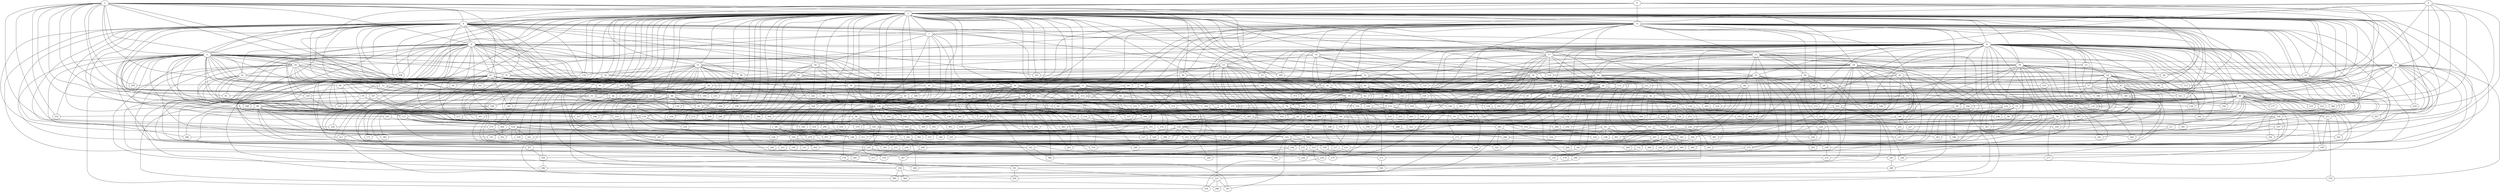 strict graph "barabasi_albert_graph(400,3)" {
0;
1;
2;
3;
4;
5;
6;
7;
8;
9;
10;
11;
12;
13;
14;
15;
16;
17;
18;
19;
20;
21;
22;
23;
24;
25;
26;
27;
28;
29;
30;
31;
32;
33;
34;
35;
36;
37;
38;
39;
40;
41;
42;
43;
44;
45;
46;
47;
48;
49;
50;
51;
52;
53;
54;
55;
56;
57;
58;
59;
60;
61;
62;
63;
64;
65;
66;
67;
68;
69;
70;
71;
72;
73;
74;
75;
76;
77;
78;
79;
80;
81;
82;
83;
84;
85;
86;
87;
88;
89;
90;
91;
92;
93;
94;
95;
96;
97;
98;
99;
100;
101;
102;
103;
104;
105;
106;
107;
108;
109;
110;
111;
112;
113;
114;
115;
116;
117;
118;
119;
120;
121;
122;
123;
124;
125;
126;
127;
128;
129;
130;
131;
132;
133;
134;
135;
136;
137;
138;
139;
140;
141;
142;
143;
144;
145;
146;
147;
148;
149;
150;
151;
152;
153;
154;
155;
156;
157;
158;
159;
160;
161;
162;
163;
164;
165;
166;
167;
168;
169;
170;
171;
172;
173;
174;
175;
176;
177;
178;
179;
180;
181;
182;
183;
184;
185;
186;
187;
188;
189;
190;
191;
192;
193;
194;
195;
196;
197;
198;
199;
200;
201;
202;
203;
204;
205;
206;
207;
208;
209;
210;
211;
212;
213;
214;
215;
216;
217;
218;
219;
220;
221;
222;
223;
224;
225;
226;
227;
228;
229;
230;
231;
232;
233;
234;
235;
236;
237;
238;
239;
240;
241;
242;
243;
244;
245;
246;
247;
248;
249;
250;
251;
252;
253;
254;
255;
256;
257;
258;
259;
260;
261;
262;
263;
264;
265;
266;
267;
268;
269;
270;
271;
272;
273;
274;
275;
276;
277;
278;
279;
280;
281;
282;
283;
284;
285;
286;
287;
288;
289;
290;
291;
292;
293;
294;
295;
296;
297;
298;
299;
300;
301;
302;
303;
304;
305;
306;
307;
308;
309;
310;
311;
312;
313;
314;
315;
316;
317;
318;
319;
320;
321;
322;
323;
324;
325;
326;
327;
328;
329;
330;
331;
332;
333;
334;
335;
336;
337;
338;
339;
340;
341;
342;
343;
344;
345;
346;
347;
348;
349;
350;
351;
352;
353;
354;
355;
356;
357;
358;
359;
360;
361;
362;
363;
364;
365;
366;
367;
368;
369;
370;
371;
372;
373;
374;
375;
376;
377;
378;
379;
380;
381;
382;
383;
384;
385;
386;
387;
388;
389;
390;
391;
392;
393;
394;
395;
396;
397;
398;
399;
0 -- 98  [is_available=True, prob="0.412064882814"];
0 -- 3  [is_available=True, prob="0.968640899168"];
0 -- 4  [is_available=True, prob="1.0"];
0 -- 37  [is_available=True, prob="0.605383474846"];
0 -- 6  [is_available=True, prob="0.95485438293"];
0 -- 11  [is_available=True, prob="0.381548977721"];
0 -- 110  [is_available=True, prob="0.182461680513"];
0 -- 216  [is_available=True, prob="1.0"];
0 -- 254  [is_available=True, prob="0.0866040608973"];
1 -- 64  [is_available=True, prob="0.640957683414"];
1 -- 112  [is_available=True, prob="1.0"];
1 -- 226  [is_available=True, prob="1.0"];
1 -- 3  [is_available=True, prob="0.340847628487"];
1 -- 4  [is_available=True, prob="0.430694761572"];
1 -- 5  [is_available=True, prob="1.0"];
1 -- 6  [is_available=True, prob="1.0"];
1 -- 324  [is_available=True, prob="0.198142550904"];
1 -- 9  [is_available=True, prob="1.0"];
1 -- 202  [is_available=True, prob="1.0"];
1 -- 43  [is_available=True, prob="1.0"];
1 -- 109  [is_available=True, prob="1.0"];
1 -- 16  [is_available=True, prob="0.00891721650845"];
1 -- 49  [is_available=True, prob="0.739148232262"];
1 -- 99  [is_available=True, prob="0.872329281043"];
1 -- 121  [is_available=True, prob="0.262549836545"];
1 -- 150  [is_available=True, prob="1.0"];
1 -- 23  [is_available=True, prob="0.0564062854223"];
1 -- 184  [is_available=True, prob="0.638471891503"];
1 -- 55  [is_available=True, prob="0.622861722226"];
1 -- 62  [is_available=True, prob="0.00648901854784"];
2 -- 32  [is_available=True, prob="0.842075954164"];
2 -- 3  [is_available=True, prob="1.0"];
2 -- 102  [is_available=True, prob="0.693756336437"];
2 -- 103  [is_available=True, prob="0.322674104063"];
2 -- 11  [is_available=True, prob="0.0399666562894"];
2 -- 113  [is_available=True, prob="0.503909023698"];
2 -- 25  [is_available=True, prob="0.944495486397"];
2 -- 123  [is_available=True, prob="0.468324765425"];
2 -- 135  [is_available=True, prob="1.0"];
3 -- 4  [is_available=True, prob="0.878052283505"];
3 -- 5  [is_available=True, prob="1.0"];
3 -- 6  [is_available=True, prob="1.0"];
3 -- 7  [is_available=True, prob="1.0"];
3 -- 8  [is_available=True, prob="0.811362344692"];
3 -- 137  [is_available=True, prob="1.0"];
3 -- 10  [is_available=True, prob="0.163439703257"];
3 -- 11  [is_available=True, prob="1.0"];
3 -- 12  [is_available=True, prob="0.198908267801"];
3 -- 14  [is_available=True, prob="0.563447388175"];
3 -- 17  [is_available=True, prob="0.335009146017"];
3 -- 18  [is_available=True, prob="0.591304839639"];
3 -- 19  [is_available=True, prob="0.22751151696"];
3 -- 20  [is_available=True, prob="0.229728077652"];
3 -- 21  [is_available=True, prob="0.658109512703"];
3 -- 22  [is_available=True, prob="0.794752079626"];
3 -- 327  [is_available=True, prob="0.392278600514"];
3 -- 388  [is_available=True, prob="0.00150867883984"];
3 -- 283  [is_available=True, prob="0.698043428253"];
3 -- 285  [is_available=True, prob="0.319089926919"];
3 -- 286  [is_available=True, prob="0.667512325336"];
3 -- 159  [is_available=True, prob="0.153326879872"];
3 -- 32  [is_available=True, prob="0.342674631782"];
3 -- 368  [is_available=True, prob="1.0"];
3 -- 34  [is_available=True, prob="0.670392826207"];
3 -- 134  [is_available=True, prob="0.278772275962"];
3 -- 241  [is_available=True, prob="0.725060423063"];
3 -- 40  [is_available=True, prob="0.699064211965"];
3 -- 42  [is_available=True, prob="1.0"];
3 -- 199  [is_available=True, prob="0.366732260891"];
3 -- 172  [is_available=True, prob="1.0"];
3 -- 46  [is_available=True, prob="0.652088556666"];
3 -- 177  [is_available=True, prob="0.855710205691"];
3 -- 50  [is_available=True, prob="0.302759845152"];
3 -- 307  [is_available=True, prob="0.582599378519"];
3 -- 182  [is_available=True, prob="0.705637864927"];
3 -- 59  [is_available=True, prob="0.327797398396"];
3 -- 61  [is_available=True, prob="0.459915344878"];
3 -- 63  [is_available=True, prob="0.711308702132"];
3 -- 193  [is_available=True, prob="0.600861877571"];
3 -- 66  [is_available=True, prob="0.438602415437"];
3 -- 71  [is_available=True, prob="0.756453557131"];
3 -- 140  [is_available=True, prob="1.0"];
3 -- 330  [is_available=True, prob="0.843189891261"];
3 -- 331  [is_available=True, prob="0.692431732332"];
3 -- 76  [is_available=True, prob="1.0"];
3 -- 206  [is_available=True, prob="0.840192761127"];
3 -- 79  [is_available=True, prob="0.83954823763"];
3 -- 80  [is_available=True, prob="0.0672444035109"];
3 -- 337  [is_available=True, prob="1.0"];
3 -- 355  [is_available=True, prob="0.605728159335"];
3 -- 264  [is_available=True, prob="0.701205519184"];
3 -- 85  [is_available=True, prob="0.265641977803"];
3 -- 214  [is_available=True, prob="0.192529799762"];
3 -- 215  [is_available=True, prob="0.911474933722"];
3 -- 278  [is_available=True, prob="0.744167521125"];
3 -- 90  [is_available=True, prob="0.999648542109"];
3 -- 221  [is_available=True, prob="1.0"];
3 -- 350  [is_available=True, prob="0.593396515943"];
3 -- 97  [is_available=True, prob="0.246443466085"];
3 -- 98  [is_available=True, prob="0.251983373036"];
3 -- 315  [is_available=True, prob="0.984404785215"];
3 -- 356  [is_available=True, prob="0.33742424938"];
3 -- 229  [is_available=True, prob="1.0"];
3 -- 340  [is_available=True, prob="0.867223566946"];
3 -- 105  [is_available=True, prob="1.0"];
3 -- 107  [is_available=True, prob="0.879209310127"];
3 -- 208  [is_available=True, prob="0.876054507745"];
3 -- 366  [is_available=True, prob="1.0"];
3 -- 189  [is_available=True, prob="0.190846492141"];
3 -- 336  [is_available=True, prob="0.694249926876"];
3 -- 168  [is_available=True, prob="1.0"];
3 -- 114  [is_available=True, prob="0.712122817223"];
3 -- 115  [is_available=True, prob="1.0"];
3 -- 118  [is_available=True, prob="0.156928408618"];
3 -- 119  [is_available=True, prob="0.248002339011"];
3 -- 249  [is_available=True, prob="0.914714862405"];
3 -- 126  [is_available=True, prob="0.0875370344817"];
4 -- 5  [is_available=True, prob="0.102130521151"];
4 -- 262  [is_available=True, prob="1.0"];
4 -- 7  [is_available=True, prob="0.386025665416"];
4 -- 8  [is_available=True, prob="1.0"];
4 -- 9  [is_available=True, prob="0.97653044277"];
4 -- 10  [is_available=True, prob="0.707519881949"];
4 -- 15  [is_available=True, prob="0.0517729747148"];
4 -- 272  [is_available=True, prob="0.906909136658"];
4 -- 280  [is_available=True, prob="1.0"];
4 -- 276  [is_available=True, prob="0.162680562598"];
4 -- 279  [is_available=True, prob="0.387965280821"];
4 -- 152  [is_available=True, prob="0.4640327945"];
4 -- 153  [is_available=True, prob="0.673781321593"];
4 -- 283  [is_available=True, prob="1.0"];
4 -- 30  [is_available=True, prob="1.0"];
4 -- 31  [is_available=True, prob="0.811008241323"];
4 -- 161  [is_available=True, prob="0.74737856238"];
4 -- 38  [is_available=True, prob="1.0"];
4 -- 298  [is_available=True, prob="0.663994253433"];
4 -- 45  [is_available=True, prob="0.124802853283"];
4 -- 176  [is_available=True, prob="0.605036211429"];
4 -- 392  [is_available=True, prob="0.229071125083"];
4 -- 319  [is_available=True, prob="1.0"];
4 -- 65  [is_available=True, prob="1.0"];
4 -- 199  [is_available=True, prob="0.61958566748"];
4 -- 201  [is_available=True, prob="0.593911794818"];
4 -- 79  [is_available=True, prob="0.617438007778"];
4 -- 81  [is_available=True, prob="0.866700716564"];
4 -- 90  [is_available=True, prob="1.0"];
4 -- 355  [is_available=True, prob="0.175319123168"];
4 -- 238  [is_available=True, prob="1.0"];
4 -- 118  [is_available=True, prob="0.935032245234"];
4 -- 383  [is_available=True, prob="0.330492120876"];
5 -- 390  [is_available=True, prob="0.932255315155"];
5 -- 129  [is_available=True, prob="0.104471173697"];
5 -- 371  [is_available=True, prob="0.552164243491"];
5 -- 12  [is_available=True, prob="1.0"];
5 -- 269  [is_available=True, prob="0.0456491134435"];
5 -- 16  [is_available=True, prob="0.494811444115"];
5 -- 18  [is_available=True, prob="1.0"];
5 -- 19  [is_available=True, prob="0.0953466866414"];
5 -- 28  [is_available=True, prob="0.881308982137"];
5 -- 31  [is_available=True, prob="0.560372870491"];
5 -- 33  [is_available=True, prob="0.446884066631"];
5 -- 36  [is_available=True, prob="0.701052877379"];
5 -- 39  [is_available=True, prob="0.38712612627"];
5 -- 41  [is_available=True, prob="0.726764850422"];
5 -- 174  [is_available=True, prob="0.636231308657"];
5 -- 304  [is_available=True, prob="0.612565223338"];
5 -- 179  [is_available=True, prob="0.744590045821"];
5 -- 52  [is_available=True, prob="0.00707166345151"];
5 -- 310  [is_available=True, prob="0.941062545137"];
5 -- 187  [is_available=True, prob="0.46690566188"];
5 -- 322  [is_available=True, prob="0.829446015906"];
5 -- 324  [is_available=True, prob="0.0337554915502"];
5 -- 396  [is_available=True, prob="0.290589314727"];
5 -- 80  [is_available=True, prob="0.017273554384"];
5 -- 83  [is_available=True, prob="1.0"];
5 -- 88  [is_available=True, prob="0.260999151134"];
5 -- 292  [is_available=True, prob="0.520442150699"];
5 -- 92  [is_available=True, prob="0.641858519426"];
5 -- 351  [is_available=True, prob="0.596469358569"];
5 -- 97  [is_available=True, prob="0.525181677351"];
5 -- 109  [is_available=True, prob="0.2119214507"];
5 -- 275  [is_available=True, prob="0.903333293547"];
6 -- 262  [is_available=True, prob="1.0"];
6 -- 7  [is_available=True, prob="1.0"];
6 -- 8  [is_available=True, prob="0.323699059882"];
6 -- 137  [is_available=True, prob="0.594833294731"];
6 -- 128  [is_available=True, prob="1.0"];
6 -- 13  [is_available=True, prob="1.0"];
6 -- 14  [is_available=True, prob="1.0"];
6 -- 143  [is_available=True, prob="1.0"];
6 -- 17  [is_available=True, prob="1.0"];
6 -- 147  [is_available=True, prob="0.745753893907"];
6 -- 21  [is_available=True, prob="0.89577904933"];
6 -- 24  [is_available=True, prob="0.280165624051"];
6 -- 26  [is_available=True, prob="0.631723195368"];
6 -- 161  [is_available=True, prob="1.0"];
6 -- 37  [is_available=True, prob="0.545793360403"];
6 -- 39  [is_available=True, prob="0.746055062703"];
6 -- 169  [is_available=True, prob="0.999576129202"];
6 -- 43  [is_available=True, prob="0.559204503568"];
6 -- 44  [is_available=True, prob="0.0995745886978"];
6 -- 46  [is_available=True, prob="0.716534371357"];
6 -- 49  [is_available=True, prob="1.0"];
6 -- 181  [is_available=True, prob="0.330771924481"];
6 -- 309  [is_available=True, prob="0.641911303472"];
6 -- 66  [is_available=True, prob="0.392311341047"];
6 -- 69  [is_available=True, prob="0.131989005529"];
6 -- 75  [is_available=True, prob="1.0"];
6 -- 339  [is_available=True, prob="0.936997594563"];
6 -- 142  [is_available=True, prob="0.906495359442"];
6 -- 152  [is_available=True, prob="1.0"];
6 -- 222  [is_available=True, prob="0.245278702803"];
6 -- 106  [is_available=True, prob="1.0"];
6 -- 363  [is_available=True, prob="1.0"];
6 -- 174  [is_available=True, prob="1.0"];
6 -- 244  [is_available=True, prob="1.0"];
6 -- 254  [is_available=True, prob="1.0"];
6 -- 255  [is_available=True, prob="0.89654195515"];
7 -- 293  [is_available=True, prob="0.646796341335"];
7 -- 9  [is_available=True, prob="0.0135067163042"];
7 -- 10  [is_available=True, prob="0.979827168942"];
7 -- 343  [is_available=True, prob="0.529955667379"];
7 -- 86  [is_available=True, prob="0.65899802436"];
7 -- 311  [is_available=True, prob="1.0"];
7 -- 59  [is_available=True, prob="1.0"];
7 -- 28  [is_available=True, prob="1.0"];
8 -- 257  [is_available=True, prob="1.0"];
8 -- 386  [is_available=True, prob="0.368934399918"];
8 -- 12  [is_available=True, prob="0.548285914352"];
8 -- 13  [is_available=True, prob="0.218733710407"];
8 -- 14  [is_available=True, prob="0.506075777924"];
8 -- 15  [is_available=True, prob="0.701002365105"];
8 -- 16  [is_available=True, prob="1.0"];
8 -- 17  [is_available=True, prob="0.130502700635"];
8 -- 277  [is_available=True, prob="0.323906274843"];
8 -- 149  [is_available=True, prob="0.481971504894"];
8 -- 23  [is_available=True, prob="1.0"];
8 -- 132  [is_available=True, prob="1.0"];
8 -- 29  [is_available=True, prob="0.928453161404"];
8 -- 158  [is_available=True, prob="0.468808445576"];
8 -- 160  [is_available=True, prob="0.679252744556"];
8 -- 304  [is_available=True, prob="0.429563922183"];
8 -- 34  [is_available=True, prob="0.686174165257"];
8 -- 244  [is_available=True, prob="0.609217512537"];
8 -- 372  [is_available=True, prob="0.144555949606"];
8 -- 171  [is_available=True, prob="0.00080133947892"];
8 -- 44  [is_available=True, prob="0.336934182809"];
8 -- 178  [is_available=True, prob="0.160808837919"];
8 -- 157  [is_available=True, prob="0.615936633606"];
8 -- 48  [is_available=True, prob="0.934569705124"];
8 -- 50  [is_available=True, prob="0.393865023515"];
8 -- 53  [is_available=True, prob="1.0"];
8 -- 54  [is_available=True, prob="0.589777648863"];
8 -- 57  [is_available=True, prob="0.102510081549"];
8 -- 189  [is_available=True, prob="0.294739538599"];
8 -- 64  [is_available=True, prob="0.798800559011"];
8 -- 193  [is_available=True, prob="0.788219041748"];
8 -- 194  [is_available=True, prob="1.0"];
8 -- 71  [is_available=True, prob="0.892326542748"];
8 -- 162  [is_available=True, prob="0.723793077897"];
8 -- 338  [is_available=True, prob="0.77054040083"];
8 -- 87  [is_available=True, prob="1.0"];
8 -- 217  [is_available=True, prob="0.0940148051082"];
8 -- 349  [is_available=True, prob="0.352544907396"];
8 -- 95  [is_available=True, prob="1.0"];
8 -- 100  [is_available=True, prob="0.345216873344"];
8 -- 106  [is_available=True, prob="0.961480587389"];
8 -- 387  [is_available=True, prob="1.0"];
8 -- 368  [is_available=True, prob="0.904761395915"];
8 -- 243  [is_available=True, prob="0.701609097652"];
8 -- 116  [is_available=True, prob="0.624001993585"];
8 -- 377  [is_available=True, prob="0.64344539565"];
8 -- 123  [is_available=True, prob="1.0"];
8 -- 127  [is_available=True, prob="0.146428309541"];
9 -- 130  [is_available=True, prob="0.501769977091"];
9 -- 215  [is_available=True, prob="0.360291553442"];
9 -- 13  [is_available=True, prob="0.63417941076"];
9 -- 26  [is_available=True, prob="0.709535204036"];
9 -- 155  [is_available=True, prob="0.968115299513"];
9 -- 156  [is_available=True, prob="0.626614257057"];
9 -- 165  [is_available=True, prob="1.0"];
9 -- 295  [is_available=True, prob="0.88365697153"];
9 -- 40  [is_available=True, prob="1.0"];
9 -- 41  [is_available=True, prob="0.271401898565"];
9 -- 43  [is_available=True, prob="0.0824571991883"];
9 -- 301  [is_available=True, prob="1.0"];
9 -- 51  [is_available=True, prob="1.0"];
9 -- 54  [is_available=True, prob="0.369291334713"];
9 -- 55  [is_available=True, prob="1.0"];
9 -- 58  [is_available=True, prob="1.0"];
9 -- 60  [is_available=True, prob="1.0"];
9 -- 192  [is_available=True, prob="1.0"];
9 -- 72  [is_available=True, prob="0.631441712597"];
9 -- 129  [is_available=True, prob="0.100193330181"];
9 -- 330  [is_available=True, prob="0.620847334938"];
9 -- 206  [is_available=True, prob="0.379622604625"];
9 -- 81  [is_available=True, prob="1.0"];
9 -- 85  [is_available=True, prob="1.0"];
9 -- 87  [is_available=True, prob="1.0"];
9 -- 93  [is_available=True, prob="0.280394861011"];
9 -- 364  [is_available=True, prob="0.648729196969"];
9 -- 296  [is_available=True, prob="0.527241893954"];
9 -- 126  [is_available=True, prob="0.435155041059"];
10 -- 164  [is_available=True, prob="0.100230933001"];
10 -- 232  [is_available=True, prob="0.384309407298"];
10 -- 202  [is_available=True, prob="0.943052781837"];
10 -- 173  [is_available=True, prob="0.437240656508"];
10 -- 146  [is_available=True, prob="1.0"];
10 -- 27  [is_available=True, prob="0.712523493103"];
10 -- 285  [is_available=True, prob="0.419334668625"];
11 -- 339  [is_available=True, prob="0.266551794453"];
11 -- 147  [is_available=True, prob="1.0"];
11 -- 358  [is_available=True, prob="1.0"];
11 -- 102  [is_available=True, prob="1.0"];
11 -- 40  [is_available=True, prob="0.730547346699"];
11 -- 323  [is_available=True, prob="1.0"];
11 -- 47  [is_available=True, prob="1.0"];
11 -- 296  [is_available=True, prob="1.0"];
11 -- 19  [is_available=True, prob="0.0605712168803"];
11 -- 148  [is_available=True, prob="0.848406830467"];
11 -- 21  [is_available=True, prob="0.0355308746673"];
11 -- 118  [is_available=True, prob="0.162193471413"];
11 -- 58  [is_available=True, prob="0.488003769244"];
11 -- 27  [is_available=True, prob="0.213320506665"];
11 -- 252  [is_available=True, prob="1.0"];
11 -- 378  [is_available=True, prob="1.0"];
11 -- 190  [is_available=True, prob="0.644102820587"];
11 -- 181  [is_available=True, prob="0.332763507683"];
12 -- 166  [is_available=True, prob="0.445951286121"];
12 -- 24  [is_available=True, prob="1.0"];
12 -- 220  [is_available=True, prob="0.840183597901"];
13 -- 32  [is_available=True, prob="0.662972271339"];
13 -- 68  [is_available=True, prob="0.732631080744"];
13 -- 134  [is_available=True, prob="0.242148970897"];
13 -- 78  [is_available=True, prob="1.0"];
13 -- 207  [is_available=True, prob="0.095338980628"];
13 -- 18  [is_available=True, prob="1.0"];
13 -- 115  [is_available=True, prob="0.886357211297"];
13 -- 222  [is_available=True, prob="0.982469809667"];
13 -- 151  [is_available=True, prob="0.525544114532"];
13 -- 280  [is_available=True, prob="0.917300893433"];
13 -- 25  [is_available=True, prob="0.555441836998"];
13 -- 26  [is_available=True, prob="0.272867704902"];
13 -- 239  [is_available=True, prob="1.0"];
13 -- 30  [is_available=True, prob="0.972360191742"];
14 -- 132  [is_available=True, prob="0.926492489858"];
14 -- 15  [is_available=True, prob="0.198120371362"];
14 -- 116  [is_available=True, prob="1.0"];
14 -- 53  [is_available=True, prob="0.875901642339"];
14 -- 343  [is_available=True, prob="0.555342550177"];
14 -- 376  [is_available=True, prob="0.716656790519"];
14 -- 271  [is_available=True, prob="0.834709874168"];
14 -- 125  [is_available=True, prob="0.805617245116"];
15 -- 160  [is_available=True, prob="1.0"];
15 -- 258  [is_available=True, prob="0.715689082034"];
15 -- 355  [is_available=True, prob="0.470117344297"];
15 -- 69  [is_available=True, prob="0.369690695822"];
15 -- 279  [is_available=True, prob="0.191159452606"];
15 -- 392  [is_available=True, prob="0.599080146442"];
15 -- 242  [is_available=True, prob="1.0"];
15 -- 117  [is_available=True, prob="1.0"];
15 -- 23  [is_available=True, prob="1.0"];
15 -- 89  [is_available=True, prob="0.43671735397"];
15 -- 27  [is_available=True, prob="0.30397393847"];
15 -- 189  [is_available=True, prob="0.954314714178"];
15 -- 185  [is_available=True, prob="0.0661551105126"];
16 -- 68  [is_available=True, prob="0.0309918978941"];
16 -- 70  [is_available=True, prob="0.0811433348843"];
16 -- 41  [is_available=True, prob="1.0"];
16 -- 141  [is_available=True, prob="0.717547110988"];
16 -- 206  [is_available=True, prob="1.0"];
16 -- 240  [is_available=True, prob="0.235679651036"];
16 -- 50  [is_available=True, prob="0.951687623466"];
16 -- 51  [is_available=True, prob="0.403797553199"];
16 -- 52  [is_available=True, prob="0.934659979469"];
16 -- 86  [is_available=True, prob="0.91111548864"];
16 -- 56  [is_available=True, prob="0.455186093944"];
16 -- 314  [is_available=True, prob="1.0"];
17 -- 34  [is_available=True, prob="0.278897517985"];
17 -- 229  [is_available=True, prob="0.783701145597"];
17 -- 171  [is_available=True, prob="0.36943219386"];
17 -- 386  [is_available=True, prob="0.641341734809"];
17 -- 366  [is_available=True, prob="0.922704909056"];
17 -- 114  [is_available=True, prob="1.0"];
17 -- 20  [is_available=True, prob="1.0"];
17 -- 22  [is_available=True, prob="0.762481573504"];
17 -- 121  [is_available=True, prob="0.842113342901"];
17 -- 88  [is_available=True, prob="1.0"];
17 -- 25  [is_available=True, prob="0.877675201529"];
17 -- 281  [is_available=True, prob="0.347901732679"];
18 -- 133  [is_available=True, prob="0.930900202252"];
18 -- 377  [is_available=True, prob="1.0"];
18 -- 45  [is_available=True, prob="0.124835212843"];
18 -- 145  [is_available=True, prob="0.919068325799"];
18 -- 20  [is_available=True, prob="0.527679738393"];
18 -- 22  [is_available=True, prob="0.694469959995"];
18 -- 183  [is_available=True, prob="0.947561628218"];
18 -- 24  [is_available=True, prob="0.654751227077"];
18 -- 212  [is_available=True, prob="0.0858672786331"];
18 -- 303  [is_available=True, prob="0.0788944722714"];
18 -- 312  [is_available=True, prob="0.221359478801"];
18 -- 381  [is_available=True, prob="1.0"];
18 -- 30  [is_available=True, prob="0.770619284435"];
18 -- 31  [is_available=True, prob="1.0"];
19 -- 92  [is_available=True, prob="0.29635929968"];
19 -- 330  [is_available=True, prob="1.0"];
19 -- 397  [is_available=True, prob="0.655985082797"];
19 -- 379  [is_available=True, prob="0.741744968549"];
19 -- 124  [is_available=True, prob="1.0"];
19 -- 383  [is_available=True, prob="0.551442900456"];
20 -- 33  [is_available=True, prob="0.503258692657"];
20 -- 36  [is_available=True, prob="1.0"];
20 -- 101  [is_available=True, prob="1.0"];
20 -- 358  [is_available=True, prob="0.255289037012"];
20 -- 91  [is_available=True, prob="0.275834542977"];
20 -- 173  [is_available=True, prob="0.0723551318831"];
20 -- 157  [is_available=True, prob="0.357782122376"];
20 -- 345  [is_available=True, prob="1.0"];
20 -- 342  [is_available=True, prob="0.246721276235"];
20 -- 182  [is_available=True, prob="0.164454086224"];
20 -- 119  [is_available=True, prob="1.0"];
20 -- 153  [is_available=True, prob="0.0216290891996"];
20 -- 154  [is_available=True, prob="0.53453833253"];
20 -- 59  [is_available=True, prob="0.147001846985"];
20 -- 29  [is_available=True, prob="1.0"];
20 -- 190  [is_available=True, prob="1.0"];
21 -- 169  [is_available=True, prob="1.0"];
21 -- 353  [is_available=True, prob="0.200488193814"];
22 -- 64  [is_available=True, prob="0.0216659842931"];
22 -- 74  [is_available=True, prob="0.433712392981"];
22 -- 51  [is_available=True, prob="1.0"];
22 -- 149  [is_available=True, prob="1.0"];
22 -- 278  [is_available=True, prob="1.0"];
22 -- 122  [is_available=True, prob="1.0"];
22 -- 125  [is_available=True, prob="0.432150929621"];
23 -- 35  [is_available=True, prob="0.805114478685"];
23 -- 108  [is_available=True, prob="0.959845747128"];
23 -- 76  [is_available=True, prob="0.315575581301"];
23 -- 62  [is_available=True, prob="0.0773491226886"];
24 -- 175  [is_available=True, prob="0.889071790778"];
24 -- 99  [is_available=True, prob="1.0"];
24 -- 196  [is_available=True, prob="0.826415309387"];
24 -- 39  [is_available=True, prob="1.0"];
24 -- 42  [is_available=True, prob="0.0110412878918"];
24 -- 391  [is_available=True, prob="1.0"];
24 -- 173  [is_available=True, prob="0.98396858134"];
24 -- 142  [is_available=True, prob="0.681686807967"];
24 -- 47  [is_available=True, prob="0.55385110724"];
24 -- 131  [is_available=True, prob="0.590908085229"];
24 -- 340  [is_available=True, prob="0.158423345995"];
24 -- 181  [is_available=True, prob="0.305771739595"];
24 -- 151  [is_available=True, prob="1.0"];
24 -- 57  [is_available=True, prob="0.0042178289297"];
24 -- 91  [is_available=True, prob="0.168005835447"];
24 -- 138  [is_available=True, prob="0.311711035921"];
25 -- 224  [is_available=True, prob="0.799569336099"];
25 -- 256  [is_available=True, prob="1.0"];
25 -- 228  [is_available=True, prob="1.0"];
25 -- 293  [is_available=True, prob="0.938737137932"];
25 -- 38  [is_available=True, prob="0.410708860879"];
25 -- 393  [is_available=True, prob="1.0"];
25 -- 75  [is_available=True, prob="0.351291903368"];
25 -- 48  [is_available=True, prob="0.667256594781"];
25 -- 274  [is_available=True, prob="0.096261963045"];
25 -- 52  [is_available=True, prob="0.774979399476"];
25 -- 180  [is_available=True, prob="0.639069629075"];
25 -- 250  [is_available=True, prob="1.0"];
25 -- 28  [is_available=True, prob="0.148104731084"];
26 -- 33  [is_available=True, prob="0.259631851839"];
26 -- 326  [is_available=True, prob="0.499612767597"];
26 -- 174  [is_available=True, prob="0.355282778846"];
26 -- 29  [is_available=True, prob="0.993387089739"];
26 -- 212  [is_available=True, prob="0.295273142641"];
26 -- 245  [is_available=True, prob="1.0"];
26 -- 124  [is_available=True, prob="0.539040726441"];
26 -- 93  [is_available=True, prob="0.53599143718"];
27 -- 38  [is_available=True, prob="0.0991833289529"];
27 -- 70  [is_available=True, prob="0.815848219699"];
27 -- 75  [is_available=True, prob="1.0"];
27 -- 396  [is_available=True, prob="0.107638837712"];
27 -- 179  [is_available=True, prob="0.556417293797"];
27 -- 85  [is_available=True, prob="1.0"];
27 -- 344  [is_available=True, prob="0.68444389734"];
27 -- 186  [is_available=True, prob="0.217109289993"];
27 -- 373  [is_available=True, prob="1.0"];
28 -- 35  [is_available=True, prob="0.914087326428"];
28 -- 208  [is_available=True, prob="1.0"];
28 -- 145  [is_available=True, prob="0.563667103451"];
28 -- 291  [is_available=True, prob="0.0312834238448"];
28 -- 310  [is_available=True, prob="0.142327639223"];
28 -- 60  [is_available=True, prob="0.698449706774"];
29 -- 300  [is_available=True, prob="1.0"];
29 -- 271  [is_available=True, prob="1.0"];
30 -- 37  [is_available=True, prob="0.51039838307"];
30 -- 230  [is_available=True, prob="1.0"];
30 -- 125  [is_available=True, prob="0.294388839162"];
30 -- 109  [is_available=True, prob="0.821529552745"];
30 -- 216  [is_available=True, prob="0.715583525617"];
30 -- 365  [is_available=True, prob="0.135084061739"];
30 -- 56  [is_available=True, prob="1.0"];
30 -- 122  [is_available=True, prob="1.0"];
30 -- 93  [is_available=True, prob="1.0"];
30 -- 158  [is_available=True, prob="0.566755933519"];
31 -- 193  [is_available=True, prob="0.964965557304"];
31 -- 134  [is_available=True, prob="0.557118169886"];
31 -- 225  [is_available=True, prob="1.0"];
31 -- 211  [is_available=True, prob="1.0"];
31 -- 90  [is_available=True, prob="0.569618924618"];
32 -- 384  [is_available=True, prob="0.618715515154"];
32 -- 36  [is_available=True, prob="0.757942684502"];
32 -- 305  [is_available=True, prob="0.134987572193"];
32 -- 235  [is_available=True, prob="0.200144358464"];
32 -- 108  [is_available=True, prob="1.0"];
32 -- 45  [is_available=True, prob="1.0"];
32 -- 49  [is_available=True, prob="0.858503549298"];
32 -- 306  [is_available=True, prob="0.951729925125"];
32 -- 195  [is_available=True, prob="0.689909066499"];
32 -- 391  [is_available=True, prob="0.66962440759"];
32 -- 345  [is_available=True, prob="0.99393820488"];
32 -- 56  [is_available=True, prob="0.996647013296"];
32 -- 267  [is_available=True, prob="0.890060928481"];
32 -- 399  [is_available=True, prob="0.519952116055"];
32 -- 370  [is_available=True, prob="0.887417284268"];
32 -- 63  [is_available=True, prob="0.881093910897"];
33 -- 35  [is_available=True, prob="0.856675750447"];
34 -- 131  [is_available=True, prob="1.0"];
34 -- 150  [is_available=True, prob="0.0873243276223"];
34 -- 283  [is_available=True, prob="0.766814311522"];
34 -- 295  [is_available=True, prob="1.0"];
34 -- 297  [is_available=True, prob="0.46523700967"];
34 -- 42  [is_available=True, prob="0.257405489863"];
34 -- 46  [is_available=True, prob="0.560220386332"];
34 -- 192  [is_available=True, prob="0.00292982913656"];
34 -- 72  [is_available=True, prob="1.0"];
34 -- 77  [is_available=True, prob="1.0"];
34 -- 79  [is_available=True, prob="0.231109276461"];
34 -- 216  [is_available=True, prob="0.0561194031195"];
34 -- 94  [is_available=True, prob="0.0822777106671"];
34 -- 223  [is_available=True, prob="0.904391241705"];
34 -- 96  [is_available=True, prob="0.848757776746"];
34 -- 362  [is_available=True, prob="0.36028279356"];
34 -- 235  [is_available=True, prob="1.0"];
34 -- 114  [is_available=True, prob="0.446372071876"];
34 -- 247  [is_available=True, prob="0.937009026583"];
34 -- 252  [is_available=True, prob="1.0"];
35 -- 170  [is_available=True, prob="1.0"];
35 -- 115  [is_available=True, prob="0.947720392627"];
35 -- 234  [is_available=True, prob="0.885644887962"];
36 -- 105  [is_available=True, prob="0.281072532406"];
36 -- 80  [is_available=True, prob="0.394904451023"];
36 -- 178  [is_available=True, prob="0.993645814608"];
36 -- 53  [is_available=True, prob="0.0404154417134"];
36 -- 87  [is_available=True, prob="0.687122796156"];
36 -- 281  [is_available=True, prob="1.0"];
36 -- 255  [is_available=True, prob="1.0"];
36 -- 165  [is_available=True, prob="0.938142534128"];
37 -- 357  [is_available=True, prob="0.935232401156"];
37 -- 81  [is_available=True, prob="1.0"];
37 -- 54  [is_available=True, prob="0.575246601993"];
37 -- 61  [is_available=True, prob="0.554268980951"];
38 -- 258  [is_available=True, prob="0.686482401996"];
38 -- 73  [is_available=True, prob="1.0"];
38 -- 138  [is_available=True, prob="0.333521497254"];
38 -- 332  [is_available=True, prob="0.0330366676317"];
38 -- 82  [is_available=True, prob="0.528213647002"];
38 -- 84  [is_available=True, prob="0.893357655472"];
38 -- 278  [is_available=True, prob="0.3621262815"];
39 -- 98  [is_available=True, prob="1.0"];
39 -- 228  [is_available=True, prob="1.0"];
39 -- 135  [is_available=True, prob="0.464880916027"];
39 -- 373  [is_available=True, prob="1.0"];
40 -- 204  [is_available=True, prob="0.160997498186"];
41 -- 48  [is_available=True, prob="0.824107470522"];
41 -- 163  [is_available=True, prob="1.0"];
41 -- 323  [is_available=True, prob="0.826027971527"];
41 -- 67  [is_available=True, prob="0.674953812662"];
41 -- 188  [is_available=True, prob="0.235324210171"];
41 -- 197  [is_available=True, prob="0.397432153779"];
42 -- 96  [is_available=True, prob="1.0"];
42 -- 136  [is_available=True, prob="1.0"];
42 -- 66  [is_available=True, prob="0.374590768207"];
42 -- 367  [is_available=True, prob="0.243072038909"];
42 -- 218  [is_available=True, prob="0.0405477214409"];
42 -- 346  [is_available=True, prob="0.166988210186"];
42 -- 62  [is_available=True, prob="0.338398123585"];
43 -- 256  [is_available=True, prob="0.991692257617"];
43 -- 140  [is_available=True, prob="0.989065004926"];
43 -- 159  [is_available=True, prob="0.870405427273"];
43 -- 288  [is_available=True, prob="0.357685451011"];
43 -- 161  [is_available=True, prob="0.0700403962289"];
43 -- 390  [is_available=True, prob="0.0760102171489"];
43 -- 44  [is_available=True, prob="1.0"];
43 -- 47  [is_available=True, prob="1.0"];
43 -- 179  [is_available=True, prob="0.417987219047"];
43 -- 312  [is_available=True, prob="1.0"];
43 -- 187  [is_available=True, prob="1.0"];
43 -- 319  [is_available=True, prob="0.423690763616"];
43 -- 69  [is_available=True, prob="0.0173290965169"];
43 -- 70  [is_available=True, prob="0.37888303249"];
43 -- 71  [is_available=True, prob="0.274781336649"];
43 -- 95  [is_available=True, prob="0.85553743459"];
43 -- 99  [is_available=True, prob="0.40579508915"];
43 -- 233  [is_available=True, prob="0.305115759923"];
43 -- 108  [is_available=True, prob="0.609924988523"];
43 -- 369  [is_available=True, prob="0.884626178278"];
44 -- 360  [is_available=True, prob="1.0"];
45 -- 164  [is_available=True, prob="0.868330252057"];
45 -- 68  [is_available=True, prob="1.0"];
45 -- 198  [is_available=True, prob="0.759770688767"];
45 -- 82  [is_available=True, prob="1.0"];
45 -- 143  [is_available=True, prob="0.82938043299"];
45 -- 121  [is_available=True, prob="0.988828922769"];
46 -- 57  [is_available=True, prob="0.17067307978"];
47 -- 356  [is_available=True, prob="0.544012466519"];
47 -- 232  [is_available=True, prob="0.613710981069"];
47 -- 120  [is_available=True, prob="0.374596109288"];
47 -- 188  [is_available=True, prob="0.226574920102"];
47 -- 191  [is_available=True, prob="1.0"];
48 -- 290  [is_available=True, prob="1.0"];
48 -- 100  [is_available=True, prob="0.417928805281"];
48 -- 73  [is_available=True, prob="0.81973012541"];
48 -- 354  [is_available=True, prob="0.183227106228"];
48 -- 55  [is_available=True, prob="0.0626329476252"];
48 -- 154  [is_available=True, prob="0.583549943822"];
49 -- 387  [is_available=True, prob="0.0837743513713"];
49 -- 328  [is_available=True, prob="0.828693186718"];
49 -- 371  [is_available=True, prob="1.0"];
49 -- 112  [is_available=True, prob="0.55708851968"];
49 -- 83  [is_available=True, prob="0.0601413086528"];
49 -- 58  [is_available=True, prob="0.606238588533"];
49 -- 92  [is_available=True, prob="0.710958955206"];
49 -- 287  [is_available=True, prob="1.0"];
50 -- 224  [is_available=True, prob="1.0"];
50 -- 333  [is_available=True, prob="0.275044240594"];
50 -- 239  [is_available=True, prob="0.850063761836"];
50 -- 168  [is_available=True, prob="0.198125667008"];
50 -- 84  [is_available=True, prob="1.0"];
51 -- 321  [is_available=True, prob="1.0"];
51 -- 77  [is_available=True, prob="0.350805496684"];
51 -- 122  [is_available=True, prob="0.828018228539"];
52 -- 201  [is_available=True, prob="0.402979638269"];
52 -- 78  [is_available=True, prob="0.104740620943"];
52 -- 190  [is_available=True, prob="0.0262691175797"];
53 -- 289  [is_available=True, prob="0.60425574827"];
53 -- 144  [is_available=True, prob="1.0"];
53 -- 336  [is_available=True, prob="0.0194844773091"];
53 -- 377  [is_available=True, prob="0.746039243267"];
53 -- 284  [is_available=True, prob="0.794455414251"];
53 -- 61  [is_available=True, prob="0.434944167759"];
53 -- 158  [is_available=True, prob="0.410220532377"];
54 -- 135  [is_available=True, prob="0.174922704235"];
54 -- 236  [is_available=True, prob="0.449829989931"];
54 -- 175  [is_available=True, prob="0.451324282871"];
54 -- 276  [is_available=True, prob="0.849669625193"];
55 -- 354  [is_available=True, prob="0.00611689747764"];
55 -- 247  [is_available=True, prob="0.360920226928"];
55 -- 88  [is_available=True, prob="0.861833193113"];
56 -- 128  [is_available=True, prob="1.0"];
56 -- 103  [is_available=True, prob="0.294826350056"];
56 -- 111  [is_available=True, prob="0.278710659756"];
56 -- 337  [is_available=True, prob="0.794333487809"];
56 -- 210  [is_available=True, prob="0.605564701312"];
57 -- 384  [is_available=True, prob="0.514513663927"];
57 -- 67  [is_available=True, prob="0.635324222425"];
57 -- 100  [is_available=True, prob="0.768291539562"];
57 -- 326  [is_available=True, prob="1.0"];
57 -- 233  [is_available=True, prob="0.240526240364"];
57 -- 208  [is_available=True, prob="0.92841663215"];
57 -- 63  [is_available=True, prob="0.637583944976"];
58 -- 74  [is_available=True, prob="0.686356650149"];
58 -- 344  [is_available=True, prob="0.275830521357"];
58 -- 60  [is_available=True, prob="1.0"];
59 -- 67  [is_available=True, prob="0.658742176628"];
59 -- 260  [is_available=True, prob="1.0"];
59 -- 166  [is_available=True, prob="1.0"];
59 -- 73  [is_available=True, prob="0.00577917297907"];
59 -- 77  [is_available=True, prob="1.0"];
59 -- 144  [is_available=True, prob="0.492438125023"];
59 -- 187  [is_available=True, prob="0.701589786874"];
59 -- 381  [is_available=True, prob="1.0"];
59 -- 195  [is_available=True, prob="1.0"];
60 -- 65  [is_available=True, prob="0.889901125978"];
60 -- 328  [is_available=True, prob="1.0"];
60 -- 139  [is_available=True, prob="0.753387993401"];
60 -- 338  [is_available=True, prob="0.57133683262"];
60 -- 83  [is_available=True, prob="0.247222833083"];
60 -- 185  [is_available=True, prob="0.4990738047"];
60 -- 350  [is_available=True, prob="0.492889359873"];
61 -- 359  [is_available=True, prob="0.00668908812409"];
61 -- 232  [is_available=True, prob="0.52786639475"];
61 -- 371  [is_available=True, prob="0.868585838505"];
62 -- 259  [is_available=True, prob="1.0"];
62 -- 113  [is_available=True, prob="1.0"];
62 -- 376  [is_available=True, prob="0.289725828993"];
63 -- 74  [is_available=True, prob="0.434104044961"];
63 -- 89  [is_available=True, prob="0.586022108822"];
63 -- 379  [is_available=True, prob="0.852772913545"];
63 -- 94  [is_available=True, prob="0.385033153438"];
64 -- 259  [is_available=True, prob="0.334829582216"];
64 -- 101  [is_available=True, prob="0.118836186669"];
64 -- 65  [is_available=True, prob="0.967366250834"];
64 -- 203  [is_available=True, prob="0.208925981272"];
64 -- 143  [is_available=True, prob="1.0"];
64 -- 159  [is_available=True, prob="0.69115714276"];
65 -- 110  [is_available=True, prob="0.927010951773"];
65 -- 336  [is_available=True, prob="0.204543999142"];
66 -- 257  [is_available=True, prob="0.825411894279"];
66 -- 132  [is_available=True, prob="0.0225794445988"];
66 -- 137  [is_available=True, prob="0.292846216742"];
66 -- 138  [is_available=True, prob="0.568545442393"];
66 -- 139  [is_available=True, prob="0.915413160355"];
66 -- 140  [is_available=True, prob="0.749974428738"];
66 -- 274  [is_available=True, prob="0.470623419982"];
66 -- 277  [is_available=True, prob="0.397718847964"];
66 -- 162  [is_available=True, prob="0.545615381538"];
66 -- 164  [is_available=True, prob="1.0"];
66 -- 180  [is_available=True, prob="0.451338655088"];
66 -- 312  [is_available=True, prob="0.316958598772"];
66 -- 188  [is_available=True, prob="0.0546694147686"];
66 -- 394  [is_available=True, prob="0.0407090293227"];
66 -- 191  [is_available=True, prob="1.0"];
66 -- 194  [is_available=True, prob="0.409361433423"];
66 -- 72  [is_available=True, prob="1.0"];
66 -- 203  [is_available=True, prob="0.646558156846"];
66 -- 76  [is_available=True, prob="0.714582421186"];
66 -- 335  [is_available=True, prob="0.130554385506"];
66 -- 342  [is_available=True, prob="0.710810660563"];
66 -- 222  [is_available=True, prob="0.770188157683"];
66 -- 354  [is_available=True, prob="0.694812347927"];
66 -- 101  [is_available=True, prob="0.454403188504"];
66 -- 104  [is_available=True, prob="0.113827470456"];
66 -- 235  [is_available=True, prob="0.379840566144"];
66 -- 364  [is_available=True, prob="1.0"];
66 -- 238  [is_available=True, prob="0.0635481113702"];
66 -- 116  [is_available=True, prob="0.0643243018933"];
66 -- 366  [is_available=True, prob="1.0"];
66 -- 120  [is_available=True, prob="0.748743016104"];
66 -- 254  [is_available=True, prob="0.346032096667"];
67 -- 198  [is_available=True, prob="0.852117681637"];
67 -- 103  [is_available=True, prob="0.974620707416"];
67 -- 110  [is_available=True, prob="0.672761395189"];
67 -- 149  [is_available=True, prob="1.0"];
67 -- 380  [is_available=True, prob="0.086150146095"];
68 -- 163  [is_available=True, prob="1.0"];
68 -- 233  [is_available=True, prob="0.401564613083"];
68 -- 331  [is_available=True, prob="1.0"];
68 -- 269  [is_available=True, prob="0.931957257657"];
68 -- 117  [is_available=True, prob="0.256354466749"];
69 -- 129  [is_available=True, prob="0.159247853779"];
69 -- 231  [is_available=True, prob="0.546925966332"];
69 -- 170  [is_available=True, prob="0.354597125116"];
69 -- 107  [is_available=True, prob="0.580352434548"];
69 -- 78  [is_available=True, prob="0.536735757395"];
69 -- 249  [is_available=True, prob="0.810919963188"];
70 -- 272  [is_available=True, prob="1.0"];
70 -- 385  [is_available=True, prob="0.700039139777"];
71 -- 352  [is_available=True, prob="0.894129630442"];
71 -- 97  [is_available=True, prob="0.478172920808"];
71 -- 194  [is_available=True, prob="1.0"];
71 -- 105  [is_available=True, prob="0.12164087386"];
71 -- 170  [is_available=True, prob="0.769853290727"];
71 -- 142  [is_available=True, prob="0.360344256011"];
71 -- 146  [is_available=True, prob="0.85671233606"];
71 -- 169  [is_available=True, prob="0.00919488399632"];
71 -- 348  [is_available=True, prob="1.0"];
71 -- 153  [is_available=True, prob="1.0"];
71 -- 250  [is_available=True, prob="0.930718187087"];
71 -- 247  [is_available=True, prob="0.101651971016"];
71 -- 318  [is_available=True, prob="0.22470259479"];
71 -- 127  [is_available=True, prob="0.0999669323904"];
72 -- 163  [is_available=True, prob="0.674233484292"];
72 -- 238  [is_available=True, prob="1.0"];
72 -- 207  [is_available=True, prob="0.132419257861"];
72 -- 148  [is_available=True, prob="0.348982363919"];
72 -- 86  [is_available=True, prob="0.0697017753705"];
73 -- 130  [is_available=True, prob="0.912971914963"];
73 -- 347  [is_available=True, prob="1.0"];
73 -- 167  [is_available=True, prob="1.0"];
73 -- 372  [is_available=True, prob="0.508327901991"];
73 -- 378  [is_available=True, prob="0.945995634648"];
73 -- 156  [is_available=True, prob="0.337744763966"];
74 -- 327  [is_available=True, prob="0.503721993671"];
74 -- 205  [is_available=True, prob="1.0"];
74 -- 272  [is_available=True, prob="1.0"];
74 -- 214  [is_available=True, prob="0.410615091271"];
74 -- 95  [is_available=True, prob="0.376455565963"];
75 -- 260  [is_available=True, prob="0.851107783687"];
75 -- 205  [is_available=True, prob="0.186493818687"];
76 -- 96  [is_available=True, prob="1.0"];
76 -- 260  [is_available=True, prob="0.726403782647"];
76 -- 290  [is_available=True, prob="0.874509967458"];
76 -- 178  [is_available=True, prob="0.913054690906"];
76 -- 82  [is_available=True, prob="1.0"];
76 -- 275  [is_available=True, prob="0.0403855696595"];
76 -- 89  [is_available=True, prob="0.33789957844"];
76 -- 186  [is_available=True, prob="0.724493075026"];
76 -- 317  [is_available=True, prob="1.0"];
77 -- 332  [is_available=True, prob="0.639765868839"];
78 -- 160  [is_available=True, prob="0.0324906642864"];
78 -- 130  [is_available=True, prob="1.0"];
78 -- 204  [is_available=True, prob="0.0420332174146"];
79 -- 273  [is_available=True, prob="1.0"];
79 -- 104  [is_available=True, prob="0.819504916937"];
79 -- 266  [is_available=True, prob="0.450687938383"];
79 -- 241  [is_available=True, prob="0.0448395206516"];
79 -- 227  [is_available=True, prob="1.0"];
80 -- 289  [is_available=True, prob="0.644918972268"];
82 -- 264  [is_available=True, prob="0.642843768443"];
82 -- 380  [is_available=True, prob="0.283380362134"];
82 -- 84  [is_available=True, prob="0.0424752109114"];
82 -- 117  [is_available=True, prob="0.822300393531"];
82 -- 220  [is_available=True, prob="0.743681572023"];
82 -- 351  [is_available=True, prob="0.307213293271"];
83 -- 323  [is_available=True, prob="0.701337877749"];
83 -- 167  [is_available=True, prob="0.48234566642"];
83 -- 263  [is_available=True, prob="0.415601759517"];
83 -- 395  [is_available=True, prob="1.0"];
83 -- 217  [is_available=True, prob="0.105508419728"];
83 -- 157  [is_available=True, prob="0.6896818852"];
84 -- 162  [is_available=True, prob="0.601487525631"];
84 -- 165  [is_available=True, prob="0.412524793781"];
84 -- 236  [is_available=True, prob="0.677740774725"];
84 -- 148  [is_available=True, prob="0.898075677431"];
84 -- 279  [is_available=True, prob="1.0"];
85 -- 209  [is_available=True, prob="0.933386848263"];
86 -- 176  [is_available=True, prob="0.0395596343965"];
86 -- 332  [is_available=True, prob="0.507251388591"];
86 -- 104  [is_available=True, prob="0.76239774568"];
86 -- 374  [is_available=True, prob="1.0"];
86 -- 183  [is_available=True, prob="0.837769576875"];
86 -- 91  [is_available=True, prob="0.574662896421"];
87 -- 213  [is_available=True, prob="0.602179380185"];
88 -- 339  [is_available=True, prob="0.582267371392"];
88 -- 136  [is_available=True, prob="0.990925710233"];
88 -- 106  [is_available=True, prob="0.648635449016"];
88 -- 111  [is_available=True, prob="0.515392728321"];
88 -- 362  [is_available=True, prob="1.0"];
88 -- 211  [is_available=True, prob="0.563903343393"];
88 -- 341  [is_available=True, prob="0.212186596875"];
88 -- 313  [is_available=True, prob="0.912150501041"];
88 -- 253  [is_available=True, prob="0.285625313861"];
88 -- 357  [is_available=True, prob="0.712325562533"];
89 -- 227  [is_available=True, prob="0.805420907013"];
89 -- 276  [is_available=True, prob="0.837922007678"];
89 -- 119  [is_available=True, prob="0.608453523968"];
90 -- 177  [is_available=True, prob="0.790006478595"];
91 -- 113  [is_available=True, prob="1.0"];
91 -- 305  [is_available=True, prob="0.0448467624858"];
91 -- 398  [is_available=True, prob="0.250649724304"];
91 -- 112  [is_available=True, prob="0.256459510097"];
91 -- 248  [is_available=True, prob="0.295595737902"];
91 -- 338  [is_available=True, prob="0.976698761852"];
91 -- 316  [is_available=True, prob="1.0"];
92 -- 299  [is_available=True, prob="0.848693898836"];
92 -- 139  [is_available=True, prob="1.0"];
92 -- 397  [is_available=True, prob="0.833730970047"];
92 -- 94  [is_available=True, prob="0.747917675438"];
93 -- 213  [is_available=True, prob="0.776112345058"];
94 -- 322  [is_available=True, prob="0.661910234087"];
95 -- 305  [is_available=True, prob="0.499831797988"];
95 -- 155  [is_available=True, prob="0.578554852864"];
96 -- 186  [is_available=True, prob="0.37420120515"];
97 -- 204  [is_available=True, prob="0.508404163962"];
97 -- 275  [is_available=True, prob="1.0"];
97 -- 213  [is_available=True, prob="0.400056186506"];
97 -- 182  [is_available=True, prob="1.0"];
98 -- 102  [is_available=True, prob="0.188286038405"];
98 -- 200  [is_available=True, prob="0.523933878506"];
98 -- 313  [is_available=True, prob="0.110870809535"];
99 -- 382  [is_available=True, prob="0.152324054429"];
99 -- 111  [is_available=True, prob="1.0"];
100 -- 393  [is_available=True, prob="0.0922029124463"];
101 -- 184  [is_available=True, prob="0.0455273839535"];
102 -- 239  [is_available=True, prob="0.541008301942"];
103 -- 136  [is_available=True, prob="0.397820227245"];
103 -- 267  [is_available=True, prob="0.855622090462"];
103 -- 210  [is_available=True, prob="0.267195011915"];
103 -- 255  [is_available=True, prob="0.112419018937"];
105 -- 133  [is_available=True, prob="0.86149173192"];
105 -- 266  [is_available=True, prob="1.0"];
105 -- 268  [is_available=True, prob="0.542177044116"];
105 -- 333  [is_available=True, prob="0.139516896554"];
105 -- 131  [is_available=True, prob="0.144650231654"];
105 -- 277  [is_available=True, prob="0.787733028593"];
105 -- 155  [is_available=True, prob="0.549744665935"];
106 -- 107  [is_available=True, prob="0.456597524823"];
106 -- 302  [is_available=True, prob="1.0"];
106 -- 376  [is_available=True, prob="1.0"];
106 -- 217  [is_available=True, prob="1.0"];
107 -- 282  [is_available=True, prob="0.0150814924345"];
107 -- 273  [is_available=True, prob="0.125328095656"];
108 -- 202  [is_available=True, prob="1.0"];
108 -- 144  [is_available=True, prob="0.24113841803"];
108 -- 146  [is_available=True, prob="0.235249640634"];
108 -- 373  [is_available=True, prob="0.198907582704"];
108 -- 120  [is_available=True, prob="0.391793634516"];
108 -- 351  [is_available=True, prob="1.0"];
110 -- 128  [is_available=True, prob="0.52617033105"];
111 -- 264  [is_available=True, prob="0.321103566722"];
111 -- 270  [is_available=True, prob="1.0"];
111 -- 242  [is_available=True, prob="1.0"];
111 -- 124  [is_available=True, prob="0.331656440975"];
113 -- 320  [is_available=True, prob="0.599921263621"];
113 -- 261  [is_available=True, prob="0.892744513065"];
113 -- 297  [is_available=True, prob="0.0130678123916"];
113 -- 394  [is_available=True, prob="0.986731628301"];
113 -- 172  [is_available=True, prob="0.594402412403"];
113 -- 248  [is_available=True, prob="0.501087026868"];
113 -- 349  [is_available=True, prob="0.847147028084"];
113 -- 126  [is_available=True, prob="0.266101420315"];
114 -- 123  [is_available=True, prob="0.992990017727"];
114 -- 395  [is_available=True, prob="0.436898232437"];
115 -- 317  [is_available=True, prob="0.695206350065"];
116 -- 257  [is_available=True, prob="0.946144056698"];
116 -- 197  [is_available=True, prob="0.750106552683"];
117 -- 195  [is_available=True, prob="0.25291878697"];
117 -- 207  [is_available=True, prob="0.909997918377"];
118 -- 307  [is_available=True, prob="1.0"];
120 -- 196  [is_available=True, prob="0.740083712951"];
120 -- 286  [is_available=True, prob="0.88325536571"];
121 -- 219  [is_available=True, prob="0.319235385803"];
121 -- 302  [is_available=True, prob="0.219649546531"];
122 -- 325  [is_available=True, prob="1.0"];
124 -- 229  [is_available=True, prob="0.311521898925"];
124 -- 230  [is_available=True, prob="0.305335503423"];
124 -- 241  [is_available=True, prob="0.18308715665"];
124 -- 171  [is_available=True, prob="0.725173221506"];
124 -- 141  [is_available=True, prob="0.797137809285"];
124 -- 177  [is_available=True, prob="0.575357124235"];
124 -- 127  [is_available=True, prob="1.0"];
126 -- 133  [is_available=True, prob="0.733742769828"];
126 -- 273  [is_available=True, prob="0.0433537059502"];
126 -- 176  [is_available=True, prob="1.0"];
126 -- 306  [is_available=True, prob="0.328760043599"];
127 -- 180  [is_available=True, prob="1.0"];
127 -- 294  [is_available=True, prob="0.690235226869"];
128 -- 167  [is_available=True, prob="0.839525783394"];
128 -- 265  [is_available=True, prob="0.559126828704"];
128 -- 240  [is_available=True, prob="0.564680721405"];
128 -- 145  [is_available=True, prob="0.744896145103"];
128 -- 248  [is_available=True, prob="1.0"];
128 -- 329  [is_available=True, prob="1.0"];
128 -- 315  [is_available=True, prob="0.457605200342"];
128 -- 221  [is_available=True, prob="0.16592518476"];
129 -- 298  [is_available=True, prob="0.738789015915"];
129 -- 325  [is_available=True, prob="0.174184596496"];
130 -- 192  [is_available=True, prob="0.628815593843"];
130 -- 289  [is_available=True, prob="1.0"];
130 -- 291  [is_available=True, prob="0.726264671032"];
130 -- 197  [is_available=True, prob="0.190399823489"];
130 -- 234  [is_available=True, prob="0.743769293318"];
130 -- 395  [is_available=True, prob="1.0"];
130 -- 141  [is_available=True, prob="1.0"];
130 -- 301  [is_available=True, prob="0.929778168209"];
130 -- 308  [is_available=True, prob="1.0"];
130 -- 265  [is_available=True, prob="0.512654048343"];
131 -- 387  [is_available=True, prob="0.401141300775"];
131 -- 175  [is_available=True, prob="0.221539354422"];
131 -- 340  [is_available=True, prob="1.0"];
131 -- 282  [is_available=True, prob="0.0262520781213"];
132 -- 288  [is_available=True, prob="0.88632368697"];
132 -- 172  [is_available=True, prob="0.00697044935837"];
132 -- 367  [is_available=True, prob="1.0"];
132 -- 200  [is_available=True, prob="0.927733406537"];
134 -- 292  [is_available=True, prob="0.490141116736"];
134 -- 261  [is_available=True, prob="0.173703077816"];
134 -- 200  [is_available=True, prob="0.195355093153"];
134 -- 270  [is_available=True, prob="0.104029428214"];
134 -- 147  [is_available=True, prob="0.73289900354"];
134 -- 309  [is_available=True, prob="1.0"];
134 -- 375  [is_available=True, prob="0.419776746991"];
134 -- 319  [is_available=True, prob="1.0"];
134 -- 253  [is_available=True, prob="0.24388301924"];
135 -- 259  [is_available=True, prob="0.299493656764"];
135 -- 396  [is_available=True, prob="0.0464820346088"];
135 -- 399  [is_available=True, prob="0.788392760829"];
135 -- 156  [is_available=True, prob="1.0"];
136 -- 219  [is_available=True, prob="0.620168077428"];
137 -- 344  [is_available=True, prob="0.748501056634"];
137 -- 210  [is_available=True, prob="1.0"];
139 -- 150  [is_available=True, prob="0.645871462442"];
140 -- 270  [is_available=True, prob="0.827904442239"];
143 -- 225  [is_available=True, prob="0.0967684863958"];
143 -- 196  [is_available=True, prob="1.0"];
143 -- 166  [is_available=True, prob="0.365813467915"];
143 -- 328  [is_available=True, prob="1.0"];
143 -- 334  [is_available=True, prob="0.943140649613"];
144 -- 386  [is_available=True, prob="1.0"];
144 -- 205  [is_available=True, prob="1.0"];
145 -- 385  [is_available=True, prob="0.490538524057"];
145 -- 199  [is_available=True, prob="0.819361710333"];
145 -- 152  [is_available=True, prob="0.317087841732"];
145 -- 347  [is_available=True, prob="0.26035216029"];
146 -- 214  [is_available=True, prob="0.178360440115"];
147 -- 261  [is_available=True, prob="0.221609977788"];
147 -- 363  [is_available=True, prob="1.0"];
147 -- 151  [is_available=True, prob="1.0"];
148 -- 274  [is_available=True, prob="1.0"];
149 -- 294  [is_available=True, prob="1.0"];
150 -- 226  [is_available=True, prob="0.485052712039"];
150 -- 183  [is_available=True, prob="0.421608306159"];
150 -- 218  [is_available=True, prob="0.532399498837"];
151 -- 346  [is_available=True, prob="1.0"];
152 -- 224  [is_available=True, prob="1.0"];
152 -- 271  [is_available=True, prob="0.0506097099618"];
153 -- 168  [is_available=True, prob="0.809749794593"];
153 -- 154  [is_available=True, prob="0.063002761071"];
153 -- 316  [is_available=True, prob="0.368351605637"];
154 -- 306  [is_available=True, prob="0.642185303992"];
155 -- 244  [is_available=True, prob="0.863301055389"];
156 -- 363  [is_available=True, prob="0.194056218731"];
156 -- 258  [is_available=True, prob="1.0"];
157 -- 294  [is_available=True, prob="0.497888973366"];
157 -- 300  [is_available=True, prob="0.206646309668"];
157 -- 251  [is_available=True, prob="1.0"];
158 -- 299  [is_available=True, prob="0.926772761547"];
158 -- 212  [is_available=True, prob="0.331814616108"];
159 -- 309  [is_available=True, prob="0.788324774308"];
159 -- 399  [is_available=True, prob="0.324728108406"];
160 -- 296  [is_available=True, prob="0.825380765924"];
164 -- 320  [is_available=True, prob="0.187733347504"];
164 -- 282  [is_available=True, prob="1.0"];
165 -- 331  [is_available=True, prob="0.618357622006"];
165 -- 304  [is_available=True, prob="1.0"];
165 -- 345  [is_available=True, prob="0.0862571961516"];
165 -- 185  [is_available=True, prob="0.275794970032"];
165 -- 221  [is_available=True, prob="1.0"];
166 -- 324  [is_available=True, prob="1.0"];
167 -- 230  [is_available=True, prob="0.13734413329"];
167 -- 295  [is_available=True, prob="0.854307833867"];
167 -- 231  [is_available=True, prob="0.584521943682"];
167 -- 317  [is_available=True, prob="0.338996116684"];
168 -- 329  [is_available=True, prob="1.0"];
168 -- 246  [is_available=True, prob="0.301826018114"];
168 -- 350  [is_available=True, prob="0.600172533011"];
169 -- 267  [is_available=True, prob="0.0904239170496"];
170 -- 251  [is_available=True, prob="0.916033475736"];
170 -- 325  [is_available=True, prob="0.934454438042"];
171 -- 209  [is_available=True, prob="1.0"];
172 -- 285  [is_available=True, prob="0.475679015489"];
173 -- 316  [is_available=True, prob="0.949910124909"];
173 -- 365  [is_available=True, prob="0.939750975916"];
174 -- 372  [is_available=True, prob="1.0"];
175 -- 228  [is_available=True, prob="0.942312473335"];
175 -- 237  [is_available=True, prob="0.279861099768"];
176 -- 191  [is_available=True, prob="0.39227663358"];
178 -- 250  [is_available=True, prob="0.278422315258"];
178 -- 334  [is_available=True, prob="0.0762275298333"];
179 -- 298  [is_available=True, prob="1.0"];
179 -- 237  [is_available=True, prob="0.121983903178"];
179 -- 243  [is_available=True, prob="0.887626244312"];
179 -- 286  [is_available=True, prob="0.480124276069"];
180 -- 335  [is_available=True, prob="0.969783877024"];
181 -- 333  [is_available=True, prob="0.00720999561472"];
181 -- 398  [is_available=True, prob="0.635435224897"];
181 -- 184  [is_available=True, prob="0.35465111016"];
181 -- 215  [is_available=True, prob="0.566904250524"];
182 -- 218  [is_available=True, prob="0.536770419812"];
183 -- 334  [is_available=True, prob="0.492683661575"];
183 -- 335  [is_available=True, prob="0.578658600637"];
183 -- 211  [is_available=True, prob="0.0349794035092"];
183 -- 311  [is_available=True, prob="0.938324925456"];
184 -- 301  [is_available=True, prob="0.219843409598"];
186 -- 223  [is_available=True, prob="1.0"];
187 -- 226  [is_available=True, prob="1.0"];
187 -- 398  [is_available=True, prob="0.900311508733"];
188 -- 201  [is_available=True, prob="0.845321191378"];
189 -- 203  [is_available=True, prob="0.935771308361"];
191 -- 209  [is_available=True, prob="0.780360990993"];
191 -- 251  [is_available=True, prob="0.437846714553"];
192 -- 243  [is_available=True, prob="0.129615997883"];
192 -- 359  [is_available=True, prob="0.518943066356"];
193 -- 231  [is_available=True, prob="0.352283872258"];
193 -- 263  [is_available=True, prob="0.0124788818987"];
193 -- 308  [is_available=True, prob="0.229105921257"];
193 -- 252  [is_available=True, prob="1.0"];
195 -- 198  [is_available=True, prob="1.0"];
195 -- 266  [is_available=True, prob="0.62689653343"];
195 -- 307  [is_available=True, prob="0.289839380409"];
195 -- 223  [is_available=True, prob="0.956980351844"];
196 -- 225  [is_available=True, prob="1.0"];
196 -- 227  [is_available=True, prob="0.380555793879"];
196 -- 292  [is_available=True, prob="0.568553593369"];
197 -- 359  [is_available=True, prob="0.0664837206156"];
198 -- 249  [is_available=True, prob="0.606835455361"];
199 -- 245  [is_available=True, prob="1.0"];
200 -- 322  [is_available=True, prob="1.0"];
201 -- 374  [is_available=True, prob="0.720105073814"];
202 -- 219  [is_available=True, prob="0.725243846752"];
203 -- 246  [is_available=True, prob="0.401186429157"];
204 -- 284  [is_available=True, prob="0.587424981527"];
207 -- 321  [is_available=True, prob="0.151728967358"];
208 -- 242  [is_available=True, prob="0.388328276118"];
210 -- 367  [is_available=True, prob="0.787024218922"];
210 -- 284  [is_available=True, prob="1.0"];
211 -- 353  [is_available=True, prob="0.918553480236"];
211 -- 389  [is_available=True, prob="0.223088458533"];
212 -- 388  [is_available=True, prob="0.571335289821"];
212 -- 220  [is_available=True, prob="0.0800475194262"];
215 -- 236  [is_available=True, prob="1.0"];
216 -- 245  [is_available=True, prob="0.959815871439"];
217 -- 362  [is_available=True, prob="0.794549657826"];
218 -- 287  [is_available=True, prob="0.442702624653"];
218 -- 263  [is_available=True, prob="0.868761150773"];
219 -- 346  [is_available=True, prob="1.0"];
220 -- 256  [is_available=True, prob="0.0165959580637"];
220 -- 341  [is_available=True, prob="0.150834680926"];
222 -- 303  [is_available=True, prob="1.0"];
223 -- 234  [is_available=True, prob="0.643616156481"];
225 -- 237  [is_available=True, prob="0.991967073294"];
228 -- 311  [is_available=True, prob="1.0"];
228 -- 381  [is_available=True, prob="0.370198996437"];
228 -- 383  [is_available=True, prob="1.0"];
231 -- 313  [is_available=True, prob="1.0"];
231 -- 326  [is_available=True, prob="0.638709597992"];
233 -- 253  [is_available=True, prob="0.453812216527"];
233 -- 293  [is_available=True, prob="0.387180267772"];
234 -- 314  [is_available=True, prob="0.402721223272"];
236 -- 240  [is_available=True, prob="0.343495848763"];
239 -- 348  [is_available=True, prob="1.0"];
239 -- 268  [is_available=True, prob="0.729096496206"];
243 -- 262  [is_available=True, prob="0.715039748227"];
243 -- 265  [is_available=True, prob="1.0"];
243 -- 337  [is_available=True, prob="0.466036877399"];
243 -- 246  [is_available=True, prob="0.889721215306"];
243 -- 382  [is_available=True, prob="0.479121259847"];
245 -- 280  [is_available=True, prob="0.309873572493"];
247 -- 327  [is_available=True, prob="0.212011622671"];
247 -- 360  [is_available=True, prob="0.976056030754"];
251 -- 288  [is_available=True, prob="0.0987918636774"];
251 -- 314  [is_available=True, prob="0.307544603635"];
251 -- 347  [is_available=True, prob="1.0"];
252 -- 281  [is_available=True, prob="0.0854754313143"];
253 -- 268  [is_available=True, prob="0.0221577541551"];
256 -- 393  [is_available=True, prob="0.929834018539"];
257 -- 370  [is_available=True, prob="0.27726735818"];
257 -- 349  [is_available=True, prob="1.0"];
259 -- 375  [is_available=True, prob="0.161685463928"];
259 -- 310  [is_available=True, prob="0.554135719947"];
262 -- 269  [is_available=True, prob="0.674213314833"];
262 -- 341  [is_available=True, prob="1.0"];
263 -- 318  [is_available=True, prob="0.0308468698865"];
264 -- 352  [is_available=True, prob="0.0174144993382"];
268 -- 299  [is_available=True, prob="0.450028587836"];
269 -- 287  [is_available=True, prob="0.0566921887012"];
270 -- 352  [is_available=True, prob="0.354823842258"];
271 -- 361  [is_available=True, prob="0.618483989769"];
272 -- 291  [is_available=True, prob="0.823569203124"];
274 -- 378  [is_available=True, prob="0.514368694166"];
276 -- 329  [is_available=True, prob="1.0"];
279 -- 348  [is_available=True, prob="1.0"];
281 -- 321  [is_available=True, prob="1.0"];
281 -- 389  [is_available=True, prob="1.0"];
281 -- 297  [is_available=True, prob="0.941659815743"];
283 -- 290  [is_available=True, prob="0.279211625593"];
284 -- 300  [is_available=True, prob="0.771562476487"];
284 -- 342  [is_available=True, prob="0.998057290388"];
287 -- 356  [is_available=True, prob="0.136152588632"];
289 -- 343  [is_available=True, prob="1.0"];
290 -- 318  [is_available=True, prob="0.461404207449"];
291 -- 357  [is_available=True, prob="0.263723375783"];
291 -- 303  [is_available=True, prob="1.0"];
293 -- 364  [is_available=True, prob="0.488746629114"];
298 -- 397  [is_available=True, prob="0.824791094037"];
299 -- 302  [is_available=True, prob="0.689991388721"];
300 -- 369  [is_available=True, prob="0.310196988022"];
300 -- 394  [is_available=True, prob="1.0"];
306 -- 308  [is_available=True, prob="0.460201833519"];
307 -- 358  [is_available=True, prob="1.0"];
309 -- 315  [is_available=True, prob="1.0"];
310 -- 320  [is_available=True, prob="0.591821532414"];
310 -- 390  [is_available=True, prob="0.621811045615"];
312 -- 392  [is_available=True, prob="0.761744287457"];
312 -- 361  [is_available=True, prob="1.0"];
312 -- 374  [is_available=True, prob="0.339988947294"];
328 -- 360  [is_available=True, prob="0.430743453299"];
328 -- 353  [is_available=True, prob="0.324755836532"];
330 -- 384  [is_available=True, prob="1.0"];
341 -- 380  [is_available=True, prob="0.251324043738"];
342 -- 365  [is_available=True, prob="0.420543539036"];
342 -- 369  [is_available=True, prob="0.034521329161"];
345 -- 385  [is_available=True, prob="0.535230109441"];
351 -- 382  [is_available=True, prob="1.0"];
353 -- 361  [is_available=True, prob="0.902544852507"];
353 -- 375  [is_available=True, prob="1.0"];
356 -- 389  [is_available=True, prob="1.0"];
356 -- 368  [is_available=True, prob="0.236745432104"];
356 -- 370  [is_available=True, prob="0.404835909925"];
358 -- 388  [is_available=True, prob="0.413857088396"];
360 -- 391  [is_available=True, prob="1.0"];
365 -- 379  [is_available=True, prob="0.782503284231"];
}
